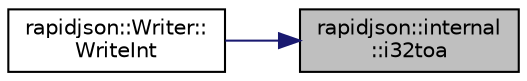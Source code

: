 digraph "rapidjson::internal::i32toa"
{
 // INTERACTIVE_SVG=YES
 // LATEX_PDF_SIZE
  edge [fontname="Helvetica",fontsize="10",labelfontname="Helvetica",labelfontsize="10"];
  node [fontname="Helvetica",fontsize="10",shape=record];
  rankdir="RL";
  Node109 [label="rapidjson::internal\l::i32toa",height=0.2,width=0.4,color="black", fillcolor="grey75", style="filled", fontcolor="black",tooltip=" "];
  Node109 -> Node110 [dir="back",color="midnightblue",fontsize="10",style="solid",fontname="Helvetica"];
  Node110 [label="rapidjson::Writer::\lWriteInt",height=0.2,width=0.4,color="black", fillcolor="white", style="filled",URL="$classrapidjson_1_1_writer.html#aca40d77c14bf6911c03b5d4b23283e02",tooltip=" "];
}
